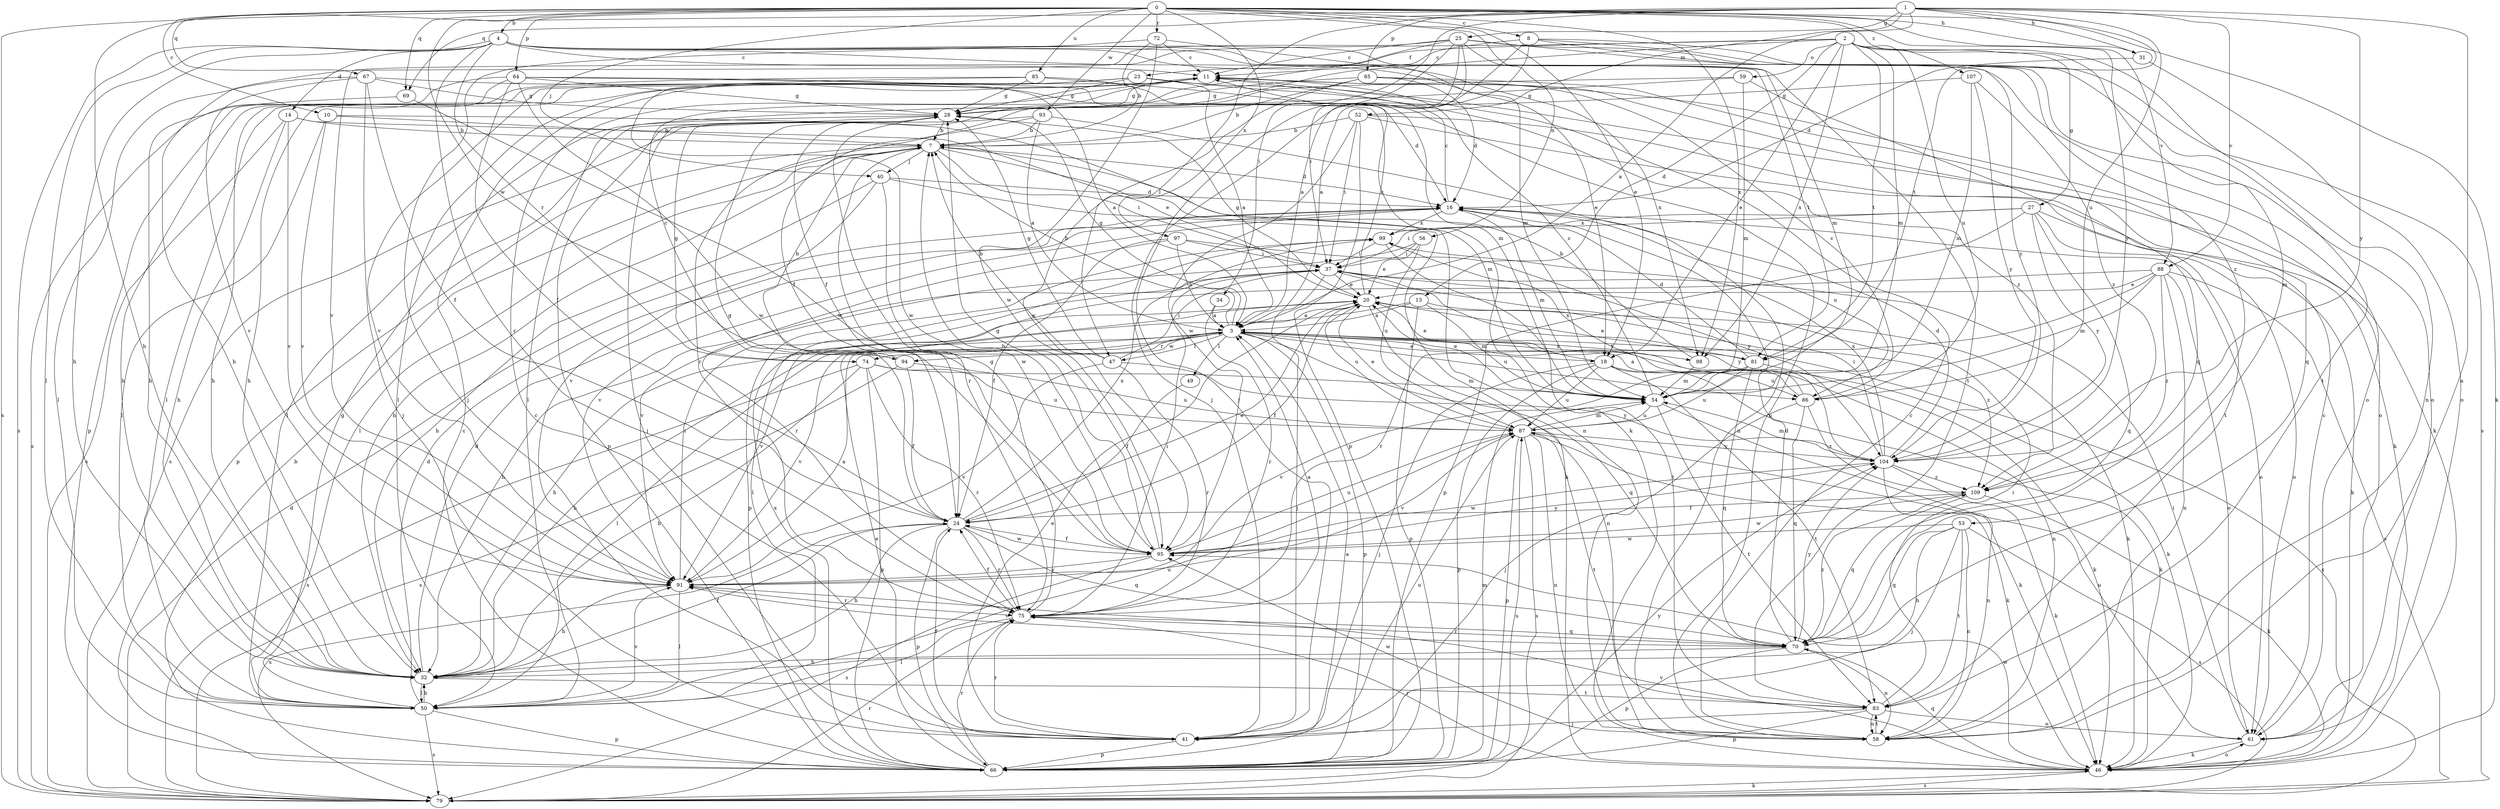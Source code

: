 strict digraph  {
0;
1;
2;
3;
4;
7;
8;
10;
11;
13;
14;
16;
18;
20;
23;
24;
25;
27;
28;
31;
32;
34;
37;
40;
41;
46;
47;
49;
50;
52;
53;
54;
56;
58;
59;
61;
64;
65;
66;
67;
69;
70;
72;
74;
75;
79;
81;
83;
85;
86;
87;
88;
91;
93;
94;
95;
97;
98;
99;
104;
107;
109;
0 -> 4  [label=b];
0 -> 8  [label=c];
0 -> 10  [label=c];
0 -> 18  [label=e];
0 -> 31  [label=h];
0 -> 40  [label=j];
0 -> 46  [label=k];
0 -> 56  [label=n];
0 -> 64  [label=p];
0 -> 67  [label=q];
0 -> 69  [label=q];
0 -> 72  [label=r];
0 -> 79  [label=s];
0 -> 85  [label=u];
0 -> 88  [label=v];
0 -> 93  [label=w];
0 -> 94  [label=w];
0 -> 97  [label=x];
0 -> 98  [label=x];
0 -> 104  [label=y];
0 -> 107  [label=z];
1 -> 3  [label=a];
1 -> 25  [label=g];
1 -> 31  [label=h];
1 -> 32  [label=h];
1 -> 34  [label=i];
1 -> 47  [label=l];
1 -> 52  [label=m];
1 -> 58  [label=n];
1 -> 65  [label=p];
1 -> 69  [label=q];
1 -> 81  [label=t];
1 -> 86  [label=u];
1 -> 88  [label=v];
1 -> 104  [label=y];
2 -> 13  [label=d];
2 -> 18  [label=e];
2 -> 23  [label=f];
2 -> 24  [label=f];
2 -> 27  [label=g];
2 -> 53  [label=m];
2 -> 54  [label=m];
2 -> 58  [label=n];
2 -> 59  [label=o];
2 -> 81  [label=t];
2 -> 86  [label=u];
2 -> 91  [label=v];
2 -> 98  [label=x];
3 -> 7  [label=b];
3 -> 18  [label=e];
3 -> 28  [label=g];
3 -> 32  [label=h];
3 -> 46  [label=k];
3 -> 47  [label=l];
3 -> 49  [label=l];
3 -> 50  [label=l];
3 -> 58  [label=n];
3 -> 66  [label=p];
3 -> 70  [label=q];
3 -> 74  [label=r];
3 -> 79  [label=s];
3 -> 81  [label=t];
3 -> 86  [label=u];
3 -> 91  [label=v];
3 -> 94  [label=w];
3 -> 98  [label=x];
4 -> 11  [label=c];
4 -> 14  [label=d];
4 -> 18  [label=e];
4 -> 32  [label=h];
4 -> 50  [label=l];
4 -> 61  [label=o];
4 -> 74  [label=r];
4 -> 75  [label=r];
4 -> 79  [label=s];
4 -> 81  [label=t];
4 -> 83  [label=t];
4 -> 98  [label=x];
7 -> 16  [label=d];
7 -> 32  [label=h];
7 -> 37  [label=i];
7 -> 40  [label=j];
7 -> 50  [label=l];
7 -> 54  [label=m];
7 -> 66  [label=p];
7 -> 75  [label=r];
8 -> 3  [label=a];
8 -> 11  [label=c];
8 -> 41  [label=j];
8 -> 79  [label=s];
8 -> 83  [label=t];
8 -> 104  [label=y];
10 -> 7  [label=b];
10 -> 50  [label=l];
10 -> 58  [label=n];
10 -> 91  [label=v];
11 -> 28  [label=g];
11 -> 32  [label=h];
11 -> 50  [label=l];
13 -> 3  [label=a];
13 -> 54  [label=m];
13 -> 66  [label=p];
13 -> 91  [label=v];
13 -> 109  [label=z];
14 -> 7  [label=b];
14 -> 20  [label=e];
14 -> 32  [label=h];
14 -> 79  [label=s];
14 -> 91  [label=v];
16 -> 11  [label=c];
16 -> 54  [label=m];
16 -> 61  [label=o];
16 -> 86  [label=u];
16 -> 91  [label=v];
16 -> 99  [label=x];
18 -> 20  [label=e];
18 -> 41  [label=j];
18 -> 46  [label=k];
18 -> 66  [label=p];
18 -> 83  [label=t];
18 -> 86  [label=u];
18 -> 87  [label=u];
20 -> 3  [label=a];
20 -> 11  [label=c];
20 -> 24  [label=f];
20 -> 28  [label=g];
20 -> 32  [label=h];
20 -> 46  [label=k];
20 -> 58  [label=n];
20 -> 87  [label=u];
23 -> 3  [label=a];
23 -> 28  [label=g];
23 -> 32  [label=h];
23 -> 46  [label=k];
23 -> 50  [label=l];
23 -> 91  [label=v];
23 -> 109  [label=z];
24 -> 20  [label=e];
24 -> 28  [label=g];
24 -> 32  [label=h];
24 -> 66  [label=p];
24 -> 70  [label=q];
24 -> 75  [label=r];
24 -> 79  [label=s];
24 -> 95  [label=w];
24 -> 99  [label=x];
25 -> 3  [label=a];
25 -> 11  [label=c];
25 -> 24  [label=f];
25 -> 32  [label=h];
25 -> 37  [label=i];
25 -> 41  [label=j];
25 -> 54  [label=m];
25 -> 61  [label=o];
25 -> 109  [label=z];
27 -> 37  [label=i];
27 -> 46  [label=k];
27 -> 61  [label=o];
27 -> 66  [label=p];
27 -> 70  [label=q];
27 -> 99  [label=x];
27 -> 104  [label=y];
28 -> 7  [label=b];
28 -> 41  [label=j];
28 -> 50  [label=l];
28 -> 66  [label=p];
31 -> 16  [label=d];
31 -> 61  [label=o];
32 -> 16  [label=d];
32 -> 24  [label=f];
32 -> 50  [label=l];
32 -> 83  [label=t];
34 -> 3  [label=a];
34 -> 75  [label=r];
37 -> 20  [label=e];
37 -> 32  [label=h];
37 -> 41  [label=j];
37 -> 104  [label=y];
40 -> 16  [label=d];
40 -> 32  [label=h];
40 -> 46  [label=k];
40 -> 91  [label=v];
40 -> 95  [label=w];
41 -> 11  [label=c];
41 -> 20  [label=e];
41 -> 24  [label=f];
41 -> 66  [label=p];
41 -> 75  [label=r];
41 -> 87  [label=u];
46 -> 61  [label=o];
46 -> 70  [label=q];
46 -> 75  [label=r];
46 -> 79  [label=s];
46 -> 91  [label=v];
46 -> 95  [label=w];
47 -> 7  [label=b];
47 -> 28  [label=g];
47 -> 37  [label=i];
47 -> 75  [label=r];
47 -> 91  [label=v];
47 -> 104  [label=y];
49 -> 24  [label=f];
50 -> 16  [label=d];
50 -> 28  [label=g];
50 -> 32  [label=h];
50 -> 66  [label=p];
50 -> 79  [label=s];
50 -> 87  [label=u];
50 -> 91  [label=v];
52 -> 7  [label=b];
52 -> 37  [label=i];
52 -> 46  [label=k];
52 -> 66  [label=p];
52 -> 83  [label=t];
52 -> 95  [label=w];
53 -> 32  [label=h];
53 -> 41  [label=j];
53 -> 58  [label=n];
53 -> 70  [label=q];
53 -> 79  [label=s];
53 -> 83  [label=t];
53 -> 95  [label=w];
54 -> 11  [label=c];
54 -> 20  [label=e];
54 -> 46  [label=k];
54 -> 83  [label=t];
54 -> 87  [label=u];
56 -> 20  [label=e];
56 -> 37  [label=i];
56 -> 87  [label=u];
56 -> 91  [label=v];
58 -> 11  [label=c];
58 -> 83  [label=t];
58 -> 95  [label=w];
59 -> 28  [label=g];
59 -> 50  [label=l];
59 -> 54  [label=m];
59 -> 70  [label=q];
61 -> 11  [label=c];
61 -> 37  [label=i];
61 -> 46  [label=k];
61 -> 87  [label=u];
64 -> 3  [label=a];
64 -> 16  [label=d];
64 -> 24  [label=f];
64 -> 28  [label=g];
64 -> 66  [label=p];
64 -> 79  [label=s];
64 -> 95  [label=w];
65 -> 7  [label=b];
65 -> 16  [label=d];
65 -> 28  [label=g];
65 -> 61  [label=o];
65 -> 70  [label=q];
65 -> 95  [label=w];
66 -> 3  [label=a];
66 -> 7  [label=b];
66 -> 11  [label=c];
66 -> 20  [label=e];
66 -> 54  [label=m];
66 -> 75  [label=r];
66 -> 99  [label=x];
66 -> 104  [label=y];
67 -> 24  [label=f];
67 -> 28  [label=g];
67 -> 41  [label=j];
67 -> 46  [label=k];
67 -> 50  [label=l];
67 -> 91  [label=v];
69 -> 32  [label=h];
69 -> 95  [label=w];
70 -> 16  [label=d];
70 -> 32  [label=h];
70 -> 58  [label=n];
70 -> 66  [label=p];
70 -> 75  [label=r];
70 -> 91  [label=v];
70 -> 104  [label=y];
70 -> 109  [label=z];
72 -> 7  [label=b];
72 -> 11  [label=c];
72 -> 41  [label=j];
72 -> 54  [label=m];
72 -> 95  [label=w];
74 -> 28  [label=g];
74 -> 32  [label=h];
74 -> 54  [label=m];
74 -> 66  [label=p];
74 -> 75  [label=r];
74 -> 79  [label=s];
74 -> 87  [label=u];
75 -> 3  [label=a];
75 -> 24  [label=f];
75 -> 28  [label=g];
75 -> 37  [label=i];
75 -> 50  [label=l];
75 -> 70  [label=q];
79 -> 16  [label=d];
79 -> 46  [label=k];
79 -> 75  [label=r];
79 -> 87  [label=u];
81 -> 16  [label=d];
81 -> 20  [label=e];
81 -> 46  [label=k];
81 -> 70  [label=q];
81 -> 87  [label=u];
81 -> 91  [label=v];
83 -> 37  [label=i];
83 -> 41  [label=j];
83 -> 58  [label=n];
83 -> 61  [label=o];
83 -> 66  [label=p];
85 -> 28  [label=g];
85 -> 32  [label=h];
85 -> 54  [label=m];
85 -> 58  [label=n];
85 -> 95  [label=w];
86 -> 3  [label=a];
86 -> 11  [label=c];
86 -> 41  [label=j];
86 -> 70  [label=q];
86 -> 99  [label=x];
86 -> 109  [label=z];
87 -> 20  [label=e];
87 -> 46  [label=k];
87 -> 54  [label=m];
87 -> 58  [label=n];
87 -> 66  [label=p];
87 -> 79  [label=s];
87 -> 83  [label=t];
87 -> 91  [label=v];
87 -> 104  [label=y];
88 -> 20  [label=e];
88 -> 50  [label=l];
88 -> 54  [label=m];
88 -> 58  [label=n];
88 -> 61  [label=o];
88 -> 75  [label=r];
88 -> 79  [label=s];
88 -> 109  [label=z];
91 -> 3  [label=a];
91 -> 32  [label=h];
91 -> 37  [label=i];
91 -> 50  [label=l];
91 -> 75  [label=r];
93 -> 3  [label=a];
93 -> 7  [label=b];
93 -> 58  [label=n];
93 -> 75  [label=r];
93 -> 79  [label=s];
94 -> 7  [label=b];
94 -> 11  [label=c];
94 -> 24  [label=f];
94 -> 79  [label=s];
94 -> 87  [label=u];
95 -> 7  [label=b];
95 -> 24  [label=f];
95 -> 28  [label=g];
95 -> 79  [label=s];
95 -> 87  [label=u];
95 -> 91  [label=v];
95 -> 104  [label=y];
97 -> 3  [label=a];
97 -> 24  [label=f];
97 -> 37  [label=i];
97 -> 75  [label=r];
97 -> 104  [label=y];
98 -> 7  [label=b];
98 -> 54  [label=m];
99 -> 37  [label=i];
99 -> 66  [label=p];
99 -> 83  [label=t];
104 -> 16  [label=d];
104 -> 37  [label=i];
104 -> 46  [label=k];
104 -> 54  [label=m];
104 -> 58  [label=n];
104 -> 95  [label=w];
104 -> 99  [label=x];
104 -> 109  [label=z];
107 -> 28  [label=g];
107 -> 54  [label=m];
107 -> 104  [label=y];
107 -> 109  [label=z];
109 -> 24  [label=f];
109 -> 46  [label=k];
109 -> 70  [label=q];
109 -> 95  [label=w];
}
